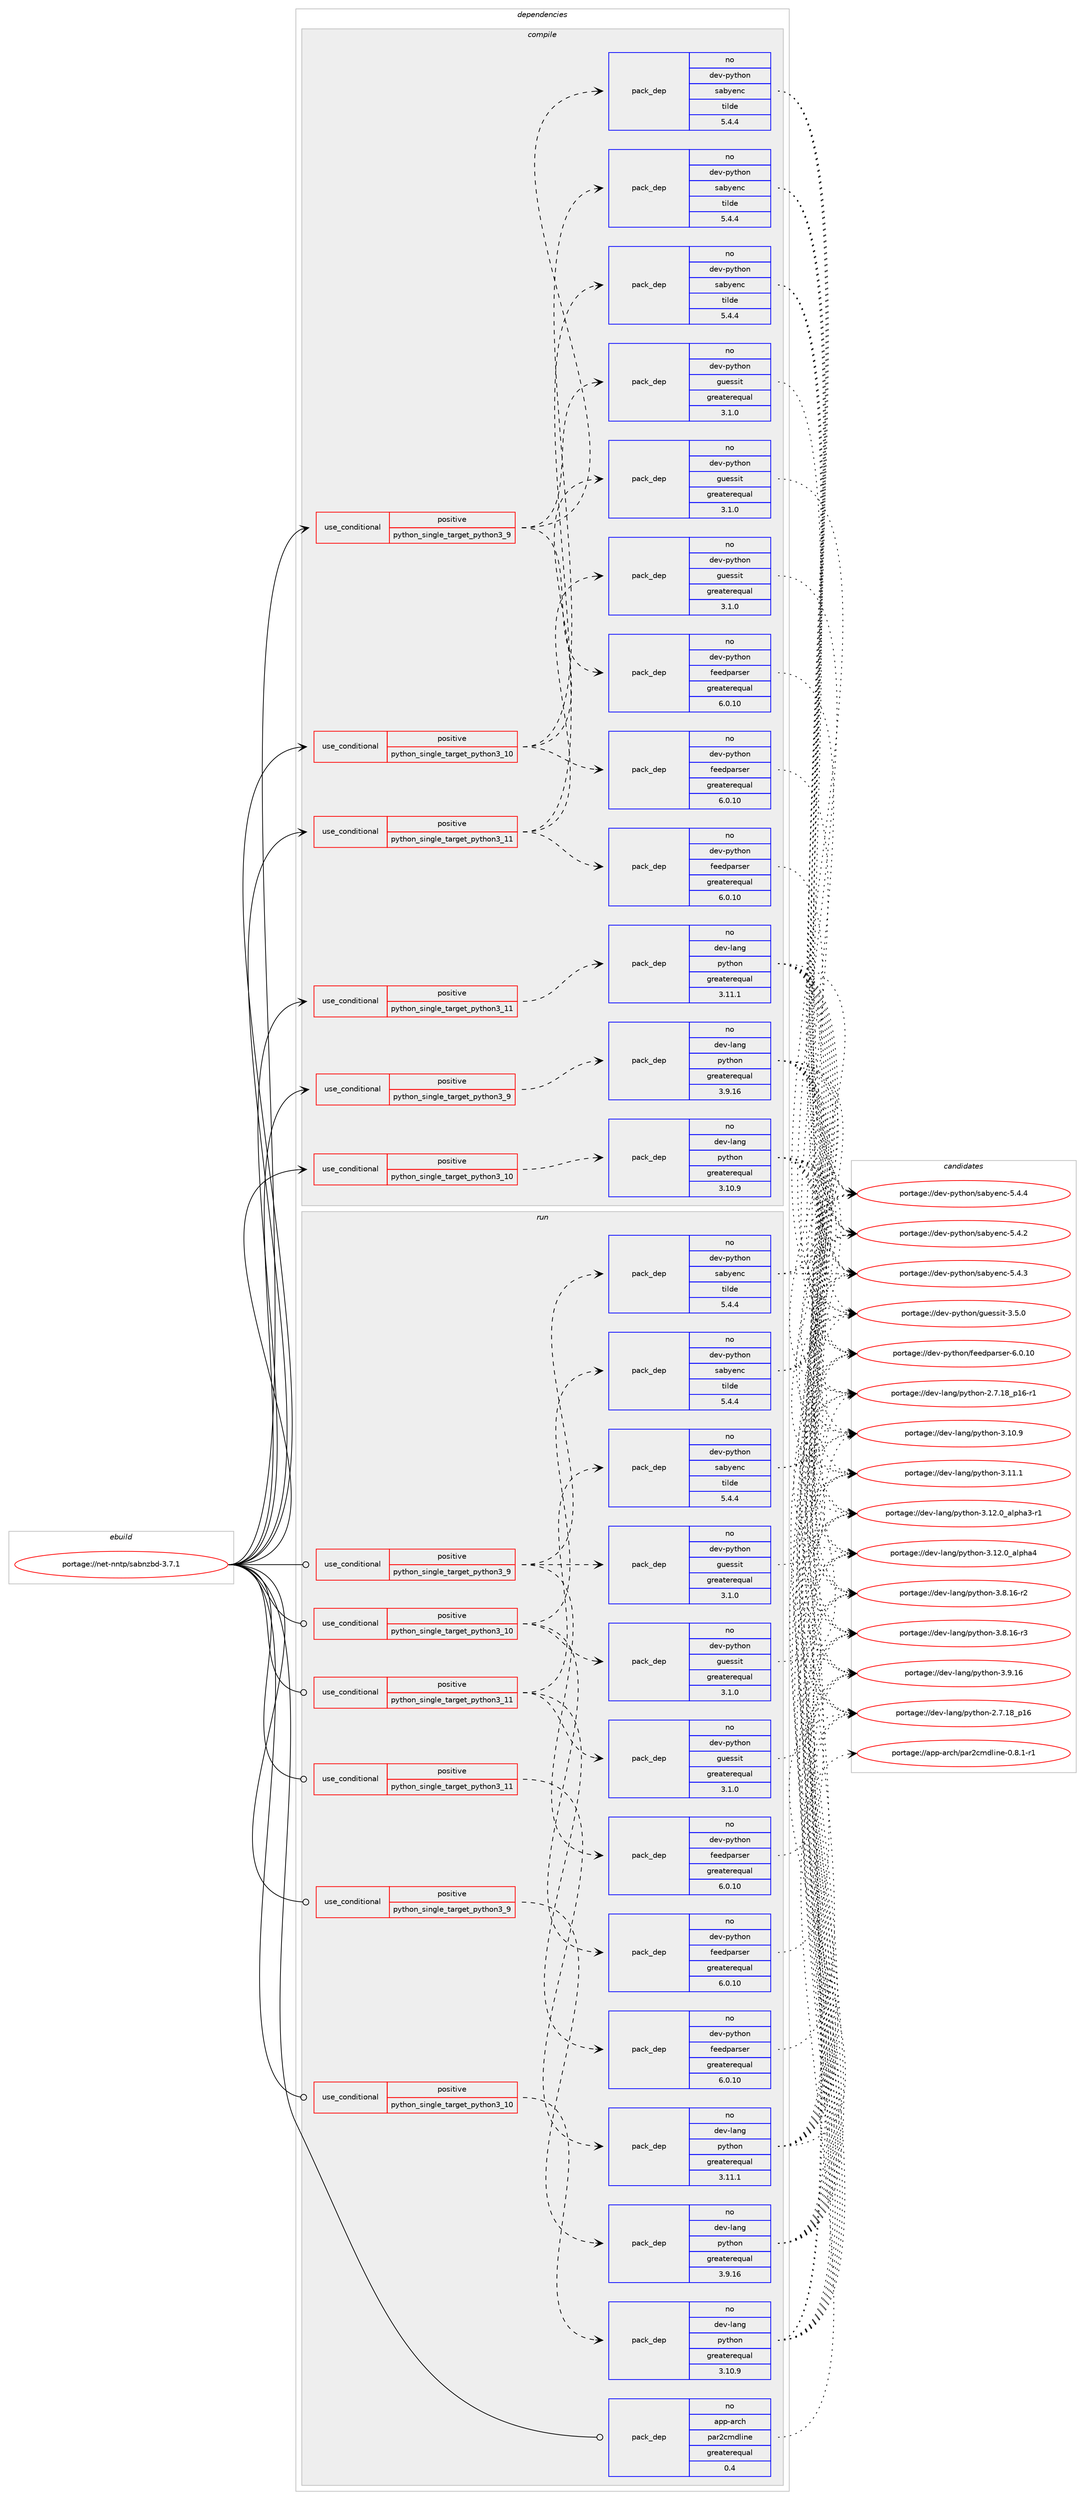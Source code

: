 digraph prolog {

# *************
# Graph options
# *************

newrank=true;
concentrate=true;
compound=true;
graph [rankdir=LR,fontname=Helvetica,fontsize=10,ranksep=1.5];#, ranksep=2.5, nodesep=0.2];
edge  [arrowhead=vee];
node  [fontname=Helvetica,fontsize=10];

# **********
# The ebuild
# **********

subgraph cluster_leftcol {
color=gray;
label=<<i>ebuild</i>>;
id [label="portage://net-nntp/sabnzbd-3.7.1", color=red, width=4, href="../net-nntp/sabnzbd-3.7.1.svg"];
}

# ****************
# The dependencies
# ****************

subgraph cluster_midcol {
color=gray;
label=<<i>dependencies</i>>;
subgraph cluster_compile {
fillcolor="#eeeeee";
style=filled;
label=<<i>compile</i>>;
subgraph cond90 {
dependency217 [label=<<TABLE BORDER="0" CELLBORDER="1" CELLSPACING="0" CELLPADDING="4"><TR><TD ROWSPAN="3" CELLPADDING="10">use_conditional</TD></TR><TR><TD>positive</TD></TR><TR><TD>python_single_target_python3_10</TD></TR></TABLE>>, shape=none, color=red];
subgraph pack126 {
dependency218 [label=<<TABLE BORDER="0" CELLBORDER="1" CELLSPACING="0" CELLPADDING="4" WIDTH="220"><TR><TD ROWSPAN="6" CELLPADDING="30">pack_dep</TD></TR><TR><TD WIDTH="110">no</TD></TR><TR><TD>dev-lang</TD></TR><TR><TD>python</TD></TR><TR><TD>greaterequal</TD></TR><TR><TD>3.10.9</TD></TR></TABLE>>, shape=none, color=blue];
}
dependency217:e -> dependency218:w [weight=20,style="dashed",arrowhead="vee"];
}
id:e -> dependency217:w [weight=20,style="solid",arrowhead="vee"];
subgraph cond91 {
dependency219 [label=<<TABLE BORDER="0" CELLBORDER="1" CELLSPACING="0" CELLPADDING="4"><TR><TD ROWSPAN="3" CELLPADDING="10">use_conditional</TD></TR><TR><TD>positive</TD></TR><TR><TD>python_single_target_python3_10</TD></TR></TABLE>>, shape=none, color=red];
# *** BEGIN UNKNOWN DEPENDENCY TYPE (TODO) ***
# dependency219 -> package_dependency(portage://net-nntp/sabnzbd-3.7.1,install,no,dev-python,chardet,none,[,,],[],[use(enable(python_targets_python3_10),negative)])
# *** END UNKNOWN DEPENDENCY TYPE (TODO) ***

# *** BEGIN UNKNOWN DEPENDENCY TYPE (TODO) ***
# dependency219 -> package_dependency(portage://net-nntp/sabnzbd-3.7.1,install,no,dev-python,cheetah3,none,[,,],[],[use(enable(python_targets_python3_10),negative)])
# *** END UNKNOWN DEPENDENCY TYPE (TODO) ***

# *** BEGIN UNKNOWN DEPENDENCY TYPE (TODO) ***
# dependency219 -> package_dependency(portage://net-nntp/sabnzbd-3.7.1,install,no,dev-python,cherrypy,none,[,,],[],[use(enable(python_targets_python3_10),negative)])
# *** END UNKNOWN DEPENDENCY TYPE (TODO) ***

# *** BEGIN UNKNOWN DEPENDENCY TYPE (TODO) ***
# dependency219 -> package_dependency(portage://net-nntp/sabnzbd-3.7.1,install,no,dev-python,configobj,none,[,,],[],[use(enable(python_targets_python3_10),negative)])
# *** END UNKNOWN DEPENDENCY TYPE (TODO) ***

# *** BEGIN UNKNOWN DEPENDENCY TYPE (TODO) ***
# dependency219 -> package_dependency(portage://net-nntp/sabnzbd-3.7.1,install,no,dev-python,cryptography,none,[,,],[],[use(enable(python_targets_python3_10),negative)])
# *** END UNKNOWN DEPENDENCY TYPE (TODO) ***

subgraph pack127 {
dependency220 [label=<<TABLE BORDER="0" CELLBORDER="1" CELLSPACING="0" CELLPADDING="4" WIDTH="220"><TR><TD ROWSPAN="6" CELLPADDING="30">pack_dep</TD></TR><TR><TD WIDTH="110">no</TD></TR><TR><TD>dev-python</TD></TR><TR><TD>feedparser</TD></TR><TR><TD>greaterequal</TD></TR><TR><TD>6.0.10</TD></TR></TABLE>>, shape=none, color=blue];
}
dependency219:e -> dependency220:w [weight=20,style="dashed",arrowhead="vee"];
subgraph pack128 {
dependency221 [label=<<TABLE BORDER="0" CELLBORDER="1" CELLSPACING="0" CELLPADDING="4" WIDTH="220"><TR><TD ROWSPAN="6" CELLPADDING="30">pack_dep</TD></TR><TR><TD WIDTH="110">no</TD></TR><TR><TD>dev-python</TD></TR><TR><TD>guessit</TD></TR><TR><TD>greaterequal</TD></TR><TR><TD>3.1.0</TD></TR></TABLE>>, shape=none, color=blue];
}
dependency219:e -> dependency221:w [weight=20,style="dashed",arrowhead="vee"];
# *** BEGIN UNKNOWN DEPENDENCY TYPE (TODO) ***
# dependency219 -> package_dependency(portage://net-nntp/sabnzbd-3.7.1,install,no,dev-python,notify2,none,[,,],[],[use(enable(python_targets_python3_10),negative)])
# *** END UNKNOWN DEPENDENCY TYPE (TODO) ***

# *** BEGIN UNKNOWN DEPENDENCY TYPE (TODO) ***
# dependency219 -> package_dependency(portage://net-nntp/sabnzbd-3.7.1,install,no,dev-python,portend,none,[,,],[],[use(enable(python_targets_python3_10),negative)])
# *** END UNKNOWN DEPENDENCY TYPE (TODO) ***

# *** BEGIN UNKNOWN DEPENDENCY TYPE (TODO) ***
# dependency219 -> package_dependency(portage://net-nntp/sabnzbd-3.7.1,install,no,dev-python,puremagic,none,[,,],[],[use(enable(python_targets_python3_10),negative)])
# *** END UNKNOWN DEPENDENCY TYPE (TODO) ***

subgraph pack129 {
dependency222 [label=<<TABLE BORDER="0" CELLBORDER="1" CELLSPACING="0" CELLPADDING="4" WIDTH="220"><TR><TD ROWSPAN="6" CELLPADDING="30">pack_dep</TD></TR><TR><TD WIDTH="110">no</TD></TR><TR><TD>dev-python</TD></TR><TR><TD>sabyenc</TD></TR><TR><TD>tilde</TD></TR><TR><TD>5.4.4</TD></TR></TABLE>>, shape=none, color=blue];
}
dependency219:e -> dependency222:w [weight=20,style="dashed",arrowhead="vee"];
}
id:e -> dependency219:w [weight=20,style="solid",arrowhead="vee"];
subgraph cond92 {
dependency223 [label=<<TABLE BORDER="0" CELLBORDER="1" CELLSPACING="0" CELLPADDING="4"><TR><TD ROWSPAN="3" CELLPADDING="10">use_conditional</TD></TR><TR><TD>positive</TD></TR><TR><TD>python_single_target_python3_11</TD></TR></TABLE>>, shape=none, color=red];
subgraph pack130 {
dependency224 [label=<<TABLE BORDER="0" CELLBORDER="1" CELLSPACING="0" CELLPADDING="4" WIDTH="220"><TR><TD ROWSPAN="6" CELLPADDING="30">pack_dep</TD></TR><TR><TD WIDTH="110">no</TD></TR><TR><TD>dev-lang</TD></TR><TR><TD>python</TD></TR><TR><TD>greaterequal</TD></TR><TR><TD>3.11.1</TD></TR></TABLE>>, shape=none, color=blue];
}
dependency223:e -> dependency224:w [weight=20,style="dashed",arrowhead="vee"];
}
id:e -> dependency223:w [weight=20,style="solid",arrowhead="vee"];
subgraph cond93 {
dependency225 [label=<<TABLE BORDER="0" CELLBORDER="1" CELLSPACING="0" CELLPADDING="4"><TR><TD ROWSPAN="3" CELLPADDING="10">use_conditional</TD></TR><TR><TD>positive</TD></TR><TR><TD>python_single_target_python3_11</TD></TR></TABLE>>, shape=none, color=red];
# *** BEGIN UNKNOWN DEPENDENCY TYPE (TODO) ***
# dependency225 -> package_dependency(portage://net-nntp/sabnzbd-3.7.1,install,no,dev-python,chardet,none,[,,],[],[use(enable(python_targets_python3_11),negative)])
# *** END UNKNOWN DEPENDENCY TYPE (TODO) ***

# *** BEGIN UNKNOWN DEPENDENCY TYPE (TODO) ***
# dependency225 -> package_dependency(portage://net-nntp/sabnzbd-3.7.1,install,no,dev-python,cheetah3,none,[,,],[],[use(enable(python_targets_python3_11),negative)])
# *** END UNKNOWN DEPENDENCY TYPE (TODO) ***

# *** BEGIN UNKNOWN DEPENDENCY TYPE (TODO) ***
# dependency225 -> package_dependency(portage://net-nntp/sabnzbd-3.7.1,install,no,dev-python,cherrypy,none,[,,],[],[use(enable(python_targets_python3_11),negative)])
# *** END UNKNOWN DEPENDENCY TYPE (TODO) ***

# *** BEGIN UNKNOWN DEPENDENCY TYPE (TODO) ***
# dependency225 -> package_dependency(portage://net-nntp/sabnzbd-3.7.1,install,no,dev-python,configobj,none,[,,],[],[use(enable(python_targets_python3_11),negative)])
# *** END UNKNOWN DEPENDENCY TYPE (TODO) ***

# *** BEGIN UNKNOWN DEPENDENCY TYPE (TODO) ***
# dependency225 -> package_dependency(portage://net-nntp/sabnzbd-3.7.1,install,no,dev-python,cryptography,none,[,,],[],[use(enable(python_targets_python3_11),negative)])
# *** END UNKNOWN DEPENDENCY TYPE (TODO) ***

subgraph pack131 {
dependency226 [label=<<TABLE BORDER="0" CELLBORDER="1" CELLSPACING="0" CELLPADDING="4" WIDTH="220"><TR><TD ROWSPAN="6" CELLPADDING="30">pack_dep</TD></TR><TR><TD WIDTH="110">no</TD></TR><TR><TD>dev-python</TD></TR><TR><TD>feedparser</TD></TR><TR><TD>greaterequal</TD></TR><TR><TD>6.0.10</TD></TR></TABLE>>, shape=none, color=blue];
}
dependency225:e -> dependency226:w [weight=20,style="dashed",arrowhead="vee"];
subgraph pack132 {
dependency227 [label=<<TABLE BORDER="0" CELLBORDER="1" CELLSPACING="0" CELLPADDING="4" WIDTH="220"><TR><TD ROWSPAN="6" CELLPADDING="30">pack_dep</TD></TR><TR><TD WIDTH="110">no</TD></TR><TR><TD>dev-python</TD></TR><TR><TD>guessit</TD></TR><TR><TD>greaterequal</TD></TR><TR><TD>3.1.0</TD></TR></TABLE>>, shape=none, color=blue];
}
dependency225:e -> dependency227:w [weight=20,style="dashed",arrowhead="vee"];
# *** BEGIN UNKNOWN DEPENDENCY TYPE (TODO) ***
# dependency225 -> package_dependency(portage://net-nntp/sabnzbd-3.7.1,install,no,dev-python,notify2,none,[,,],[],[use(enable(python_targets_python3_11),negative)])
# *** END UNKNOWN DEPENDENCY TYPE (TODO) ***

# *** BEGIN UNKNOWN DEPENDENCY TYPE (TODO) ***
# dependency225 -> package_dependency(portage://net-nntp/sabnzbd-3.7.1,install,no,dev-python,portend,none,[,,],[],[use(enable(python_targets_python3_11),negative)])
# *** END UNKNOWN DEPENDENCY TYPE (TODO) ***

# *** BEGIN UNKNOWN DEPENDENCY TYPE (TODO) ***
# dependency225 -> package_dependency(portage://net-nntp/sabnzbd-3.7.1,install,no,dev-python,puremagic,none,[,,],[],[use(enable(python_targets_python3_11),negative)])
# *** END UNKNOWN DEPENDENCY TYPE (TODO) ***

subgraph pack133 {
dependency228 [label=<<TABLE BORDER="0" CELLBORDER="1" CELLSPACING="0" CELLPADDING="4" WIDTH="220"><TR><TD ROWSPAN="6" CELLPADDING="30">pack_dep</TD></TR><TR><TD WIDTH="110">no</TD></TR><TR><TD>dev-python</TD></TR><TR><TD>sabyenc</TD></TR><TR><TD>tilde</TD></TR><TR><TD>5.4.4</TD></TR></TABLE>>, shape=none, color=blue];
}
dependency225:e -> dependency228:w [weight=20,style="dashed",arrowhead="vee"];
}
id:e -> dependency225:w [weight=20,style="solid",arrowhead="vee"];
subgraph cond94 {
dependency229 [label=<<TABLE BORDER="0" CELLBORDER="1" CELLSPACING="0" CELLPADDING="4"><TR><TD ROWSPAN="3" CELLPADDING="10">use_conditional</TD></TR><TR><TD>positive</TD></TR><TR><TD>python_single_target_python3_9</TD></TR></TABLE>>, shape=none, color=red];
subgraph pack134 {
dependency230 [label=<<TABLE BORDER="0" CELLBORDER="1" CELLSPACING="0" CELLPADDING="4" WIDTH="220"><TR><TD ROWSPAN="6" CELLPADDING="30">pack_dep</TD></TR><TR><TD WIDTH="110">no</TD></TR><TR><TD>dev-lang</TD></TR><TR><TD>python</TD></TR><TR><TD>greaterequal</TD></TR><TR><TD>3.9.16</TD></TR></TABLE>>, shape=none, color=blue];
}
dependency229:e -> dependency230:w [weight=20,style="dashed",arrowhead="vee"];
}
id:e -> dependency229:w [weight=20,style="solid",arrowhead="vee"];
subgraph cond95 {
dependency231 [label=<<TABLE BORDER="0" CELLBORDER="1" CELLSPACING="0" CELLPADDING="4"><TR><TD ROWSPAN="3" CELLPADDING="10">use_conditional</TD></TR><TR><TD>positive</TD></TR><TR><TD>python_single_target_python3_9</TD></TR></TABLE>>, shape=none, color=red];
# *** BEGIN UNKNOWN DEPENDENCY TYPE (TODO) ***
# dependency231 -> package_dependency(portage://net-nntp/sabnzbd-3.7.1,install,no,dev-python,chardet,none,[,,],[],[use(enable(python_targets_python3_9),negative)])
# *** END UNKNOWN DEPENDENCY TYPE (TODO) ***

# *** BEGIN UNKNOWN DEPENDENCY TYPE (TODO) ***
# dependency231 -> package_dependency(portage://net-nntp/sabnzbd-3.7.1,install,no,dev-python,cheetah3,none,[,,],[],[use(enable(python_targets_python3_9),negative)])
# *** END UNKNOWN DEPENDENCY TYPE (TODO) ***

# *** BEGIN UNKNOWN DEPENDENCY TYPE (TODO) ***
# dependency231 -> package_dependency(portage://net-nntp/sabnzbd-3.7.1,install,no,dev-python,cherrypy,none,[,,],[],[use(enable(python_targets_python3_9),negative)])
# *** END UNKNOWN DEPENDENCY TYPE (TODO) ***

# *** BEGIN UNKNOWN DEPENDENCY TYPE (TODO) ***
# dependency231 -> package_dependency(portage://net-nntp/sabnzbd-3.7.1,install,no,dev-python,configobj,none,[,,],[],[use(enable(python_targets_python3_9),negative)])
# *** END UNKNOWN DEPENDENCY TYPE (TODO) ***

# *** BEGIN UNKNOWN DEPENDENCY TYPE (TODO) ***
# dependency231 -> package_dependency(portage://net-nntp/sabnzbd-3.7.1,install,no,dev-python,cryptography,none,[,,],[],[use(enable(python_targets_python3_9),negative)])
# *** END UNKNOWN DEPENDENCY TYPE (TODO) ***

subgraph pack135 {
dependency232 [label=<<TABLE BORDER="0" CELLBORDER="1" CELLSPACING="0" CELLPADDING="4" WIDTH="220"><TR><TD ROWSPAN="6" CELLPADDING="30">pack_dep</TD></TR><TR><TD WIDTH="110">no</TD></TR><TR><TD>dev-python</TD></TR><TR><TD>feedparser</TD></TR><TR><TD>greaterequal</TD></TR><TR><TD>6.0.10</TD></TR></TABLE>>, shape=none, color=blue];
}
dependency231:e -> dependency232:w [weight=20,style="dashed",arrowhead="vee"];
subgraph pack136 {
dependency233 [label=<<TABLE BORDER="0" CELLBORDER="1" CELLSPACING="0" CELLPADDING="4" WIDTH="220"><TR><TD ROWSPAN="6" CELLPADDING="30">pack_dep</TD></TR><TR><TD WIDTH="110">no</TD></TR><TR><TD>dev-python</TD></TR><TR><TD>guessit</TD></TR><TR><TD>greaterequal</TD></TR><TR><TD>3.1.0</TD></TR></TABLE>>, shape=none, color=blue];
}
dependency231:e -> dependency233:w [weight=20,style="dashed",arrowhead="vee"];
# *** BEGIN UNKNOWN DEPENDENCY TYPE (TODO) ***
# dependency231 -> package_dependency(portage://net-nntp/sabnzbd-3.7.1,install,no,dev-python,notify2,none,[,,],[],[use(enable(python_targets_python3_9),negative)])
# *** END UNKNOWN DEPENDENCY TYPE (TODO) ***

# *** BEGIN UNKNOWN DEPENDENCY TYPE (TODO) ***
# dependency231 -> package_dependency(portage://net-nntp/sabnzbd-3.7.1,install,no,dev-python,portend,none,[,,],[],[use(enable(python_targets_python3_9),negative)])
# *** END UNKNOWN DEPENDENCY TYPE (TODO) ***

# *** BEGIN UNKNOWN DEPENDENCY TYPE (TODO) ***
# dependency231 -> package_dependency(portage://net-nntp/sabnzbd-3.7.1,install,no,dev-python,puremagic,none,[,,],[],[use(enable(python_targets_python3_9),negative)])
# *** END UNKNOWN DEPENDENCY TYPE (TODO) ***

subgraph pack137 {
dependency234 [label=<<TABLE BORDER="0" CELLBORDER="1" CELLSPACING="0" CELLPADDING="4" WIDTH="220"><TR><TD ROWSPAN="6" CELLPADDING="30">pack_dep</TD></TR><TR><TD WIDTH="110">no</TD></TR><TR><TD>dev-python</TD></TR><TR><TD>sabyenc</TD></TR><TR><TD>tilde</TD></TR><TR><TD>5.4.4</TD></TR></TABLE>>, shape=none, color=blue];
}
dependency231:e -> dependency234:w [weight=20,style="dashed",arrowhead="vee"];
}
id:e -> dependency231:w [weight=20,style="solid",arrowhead="vee"];
# *** BEGIN UNKNOWN DEPENDENCY TYPE (TODO) ***
# id -> package_dependency(portage://net-nntp/sabnzbd-3.7.1,install,no,acct-group,sabnzbd,none,[,,],[],[])
# *** END UNKNOWN DEPENDENCY TYPE (TODO) ***

# *** BEGIN UNKNOWN DEPENDENCY TYPE (TODO) ***
# id -> package_dependency(portage://net-nntp/sabnzbd-3.7.1,install,no,acct-user,sabnzbd,none,[,,],[],[])
# *** END UNKNOWN DEPENDENCY TYPE (TODO) ***

}
subgraph cluster_compileandrun {
fillcolor="#eeeeee";
style=filled;
label=<<i>compile and run</i>>;
}
subgraph cluster_run {
fillcolor="#eeeeee";
style=filled;
label=<<i>run</i>>;
subgraph cond96 {
dependency235 [label=<<TABLE BORDER="0" CELLBORDER="1" CELLSPACING="0" CELLPADDING="4"><TR><TD ROWSPAN="3" CELLPADDING="10">use_conditional</TD></TR><TR><TD>positive</TD></TR><TR><TD>python_single_target_python3_10</TD></TR></TABLE>>, shape=none, color=red];
subgraph pack138 {
dependency236 [label=<<TABLE BORDER="0" CELLBORDER="1" CELLSPACING="0" CELLPADDING="4" WIDTH="220"><TR><TD ROWSPAN="6" CELLPADDING="30">pack_dep</TD></TR><TR><TD WIDTH="110">no</TD></TR><TR><TD>dev-lang</TD></TR><TR><TD>python</TD></TR><TR><TD>greaterequal</TD></TR><TR><TD>3.10.9</TD></TR></TABLE>>, shape=none, color=blue];
}
dependency235:e -> dependency236:w [weight=20,style="dashed",arrowhead="vee"];
}
id:e -> dependency235:w [weight=20,style="solid",arrowhead="odot"];
subgraph cond97 {
dependency237 [label=<<TABLE BORDER="0" CELLBORDER="1" CELLSPACING="0" CELLPADDING="4"><TR><TD ROWSPAN="3" CELLPADDING="10">use_conditional</TD></TR><TR><TD>positive</TD></TR><TR><TD>python_single_target_python3_10</TD></TR></TABLE>>, shape=none, color=red];
# *** BEGIN UNKNOWN DEPENDENCY TYPE (TODO) ***
# dependency237 -> package_dependency(portage://net-nntp/sabnzbd-3.7.1,run,no,dev-python,chardet,none,[,,],[],[use(enable(python_targets_python3_10),negative)])
# *** END UNKNOWN DEPENDENCY TYPE (TODO) ***

# *** BEGIN UNKNOWN DEPENDENCY TYPE (TODO) ***
# dependency237 -> package_dependency(portage://net-nntp/sabnzbd-3.7.1,run,no,dev-python,cheetah3,none,[,,],[],[use(enable(python_targets_python3_10),negative)])
# *** END UNKNOWN DEPENDENCY TYPE (TODO) ***

# *** BEGIN UNKNOWN DEPENDENCY TYPE (TODO) ***
# dependency237 -> package_dependency(portage://net-nntp/sabnzbd-3.7.1,run,no,dev-python,cherrypy,none,[,,],[],[use(enable(python_targets_python3_10),negative)])
# *** END UNKNOWN DEPENDENCY TYPE (TODO) ***

# *** BEGIN UNKNOWN DEPENDENCY TYPE (TODO) ***
# dependency237 -> package_dependency(portage://net-nntp/sabnzbd-3.7.1,run,no,dev-python,configobj,none,[,,],[],[use(enable(python_targets_python3_10),negative)])
# *** END UNKNOWN DEPENDENCY TYPE (TODO) ***

# *** BEGIN UNKNOWN DEPENDENCY TYPE (TODO) ***
# dependency237 -> package_dependency(portage://net-nntp/sabnzbd-3.7.1,run,no,dev-python,cryptography,none,[,,],[],[use(enable(python_targets_python3_10),negative)])
# *** END UNKNOWN DEPENDENCY TYPE (TODO) ***

subgraph pack139 {
dependency238 [label=<<TABLE BORDER="0" CELLBORDER="1" CELLSPACING="0" CELLPADDING="4" WIDTH="220"><TR><TD ROWSPAN="6" CELLPADDING="30">pack_dep</TD></TR><TR><TD WIDTH="110">no</TD></TR><TR><TD>dev-python</TD></TR><TR><TD>feedparser</TD></TR><TR><TD>greaterequal</TD></TR><TR><TD>6.0.10</TD></TR></TABLE>>, shape=none, color=blue];
}
dependency237:e -> dependency238:w [weight=20,style="dashed",arrowhead="vee"];
subgraph pack140 {
dependency239 [label=<<TABLE BORDER="0" CELLBORDER="1" CELLSPACING="0" CELLPADDING="4" WIDTH="220"><TR><TD ROWSPAN="6" CELLPADDING="30">pack_dep</TD></TR><TR><TD WIDTH="110">no</TD></TR><TR><TD>dev-python</TD></TR><TR><TD>guessit</TD></TR><TR><TD>greaterequal</TD></TR><TR><TD>3.1.0</TD></TR></TABLE>>, shape=none, color=blue];
}
dependency237:e -> dependency239:w [weight=20,style="dashed",arrowhead="vee"];
# *** BEGIN UNKNOWN DEPENDENCY TYPE (TODO) ***
# dependency237 -> package_dependency(portage://net-nntp/sabnzbd-3.7.1,run,no,dev-python,notify2,none,[,,],[],[use(enable(python_targets_python3_10),negative)])
# *** END UNKNOWN DEPENDENCY TYPE (TODO) ***

# *** BEGIN UNKNOWN DEPENDENCY TYPE (TODO) ***
# dependency237 -> package_dependency(portage://net-nntp/sabnzbd-3.7.1,run,no,dev-python,portend,none,[,,],[],[use(enable(python_targets_python3_10),negative)])
# *** END UNKNOWN DEPENDENCY TYPE (TODO) ***

# *** BEGIN UNKNOWN DEPENDENCY TYPE (TODO) ***
# dependency237 -> package_dependency(portage://net-nntp/sabnzbd-3.7.1,run,no,dev-python,puremagic,none,[,,],[],[use(enable(python_targets_python3_10),negative)])
# *** END UNKNOWN DEPENDENCY TYPE (TODO) ***

subgraph pack141 {
dependency240 [label=<<TABLE BORDER="0" CELLBORDER="1" CELLSPACING="0" CELLPADDING="4" WIDTH="220"><TR><TD ROWSPAN="6" CELLPADDING="30">pack_dep</TD></TR><TR><TD WIDTH="110">no</TD></TR><TR><TD>dev-python</TD></TR><TR><TD>sabyenc</TD></TR><TR><TD>tilde</TD></TR><TR><TD>5.4.4</TD></TR></TABLE>>, shape=none, color=blue];
}
dependency237:e -> dependency240:w [weight=20,style="dashed",arrowhead="vee"];
}
id:e -> dependency237:w [weight=20,style="solid",arrowhead="odot"];
subgraph cond98 {
dependency241 [label=<<TABLE BORDER="0" CELLBORDER="1" CELLSPACING="0" CELLPADDING="4"><TR><TD ROWSPAN="3" CELLPADDING="10">use_conditional</TD></TR><TR><TD>positive</TD></TR><TR><TD>python_single_target_python3_11</TD></TR></TABLE>>, shape=none, color=red];
subgraph pack142 {
dependency242 [label=<<TABLE BORDER="0" CELLBORDER="1" CELLSPACING="0" CELLPADDING="4" WIDTH="220"><TR><TD ROWSPAN="6" CELLPADDING="30">pack_dep</TD></TR><TR><TD WIDTH="110">no</TD></TR><TR><TD>dev-lang</TD></TR><TR><TD>python</TD></TR><TR><TD>greaterequal</TD></TR><TR><TD>3.11.1</TD></TR></TABLE>>, shape=none, color=blue];
}
dependency241:e -> dependency242:w [weight=20,style="dashed",arrowhead="vee"];
}
id:e -> dependency241:w [weight=20,style="solid",arrowhead="odot"];
subgraph cond99 {
dependency243 [label=<<TABLE BORDER="0" CELLBORDER="1" CELLSPACING="0" CELLPADDING="4"><TR><TD ROWSPAN="3" CELLPADDING="10">use_conditional</TD></TR><TR><TD>positive</TD></TR><TR><TD>python_single_target_python3_11</TD></TR></TABLE>>, shape=none, color=red];
# *** BEGIN UNKNOWN DEPENDENCY TYPE (TODO) ***
# dependency243 -> package_dependency(portage://net-nntp/sabnzbd-3.7.1,run,no,dev-python,chardet,none,[,,],[],[use(enable(python_targets_python3_11),negative)])
# *** END UNKNOWN DEPENDENCY TYPE (TODO) ***

# *** BEGIN UNKNOWN DEPENDENCY TYPE (TODO) ***
# dependency243 -> package_dependency(portage://net-nntp/sabnzbd-3.7.1,run,no,dev-python,cheetah3,none,[,,],[],[use(enable(python_targets_python3_11),negative)])
# *** END UNKNOWN DEPENDENCY TYPE (TODO) ***

# *** BEGIN UNKNOWN DEPENDENCY TYPE (TODO) ***
# dependency243 -> package_dependency(portage://net-nntp/sabnzbd-3.7.1,run,no,dev-python,cherrypy,none,[,,],[],[use(enable(python_targets_python3_11),negative)])
# *** END UNKNOWN DEPENDENCY TYPE (TODO) ***

# *** BEGIN UNKNOWN DEPENDENCY TYPE (TODO) ***
# dependency243 -> package_dependency(portage://net-nntp/sabnzbd-3.7.1,run,no,dev-python,configobj,none,[,,],[],[use(enable(python_targets_python3_11),negative)])
# *** END UNKNOWN DEPENDENCY TYPE (TODO) ***

# *** BEGIN UNKNOWN DEPENDENCY TYPE (TODO) ***
# dependency243 -> package_dependency(portage://net-nntp/sabnzbd-3.7.1,run,no,dev-python,cryptography,none,[,,],[],[use(enable(python_targets_python3_11),negative)])
# *** END UNKNOWN DEPENDENCY TYPE (TODO) ***

subgraph pack143 {
dependency244 [label=<<TABLE BORDER="0" CELLBORDER="1" CELLSPACING="0" CELLPADDING="4" WIDTH="220"><TR><TD ROWSPAN="6" CELLPADDING="30">pack_dep</TD></TR><TR><TD WIDTH="110">no</TD></TR><TR><TD>dev-python</TD></TR><TR><TD>feedparser</TD></TR><TR><TD>greaterequal</TD></TR><TR><TD>6.0.10</TD></TR></TABLE>>, shape=none, color=blue];
}
dependency243:e -> dependency244:w [weight=20,style="dashed",arrowhead="vee"];
subgraph pack144 {
dependency245 [label=<<TABLE BORDER="0" CELLBORDER="1" CELLSPACING="0" CELLPADDING="4" WIDTH="220"><TR><TD ROWSPAN="6" CELLPADDING="30">pack_dep</TD></TR><TR><TD WIDTH="110">no</TD></TR><TR><TD>dev-python</TD></TR><TR><TD>guessit</TD></TR><TR><TD>greaterequal</TD></TR><TR><TD>3.1.0</TD></TR></TABLE>>, shape=none, color=blue];
}
dependency243:e -> dependency245:w [weight=20,style="dashed",arrowhead="vee"];
# *** BEGIN UNKNOWN DEPENDENCY TYPE (TODO) ***
# dependency243 -> package_dependency(portage://net-nntp/sabnzbd-3.7.1,run,no,dev-python,notify2,none,[,,],[],[use(enable(python_targets_python3_11),negative)])
# *** END UNKNOWN DEPENDENCY TYPE (TODO) ***

# *** BEGIN UNKNOWN DEPENDENCY TYPE (TODO) ***
# dependency243 -> package_dependency(portage://net-nntp/sabnzbd-3.7.1,run,no,dev-python,portend,none,[,,],[],[use(enable(python_targets_python3_11),negative)])
# *** END UNKNOWN DEPENDENCY TYPE (TODO) ***

# *** BEGIN UNKNOWN DEPENDENCY TYPE (TODO) ***
# dependency243 -> package_dependency(portage://net-nntp/sabnzbd-3.7.1,run,no,dev-python,puremagic,none,[,,],[],[use(enable(python_targets_python3_11),negative)])
# *** END UNKNOWN DEPENDENCY TYPE (TODO) ***

subgraph pack145 {
dependency246 [label=<<TABLE BORDER="0" CELLBORDER="1" CELLSPACING="0" CELLPADDING="4" WIDTH="220"><TR><TD ROWSPAN="6" CELLPADDING="30">pack_dep</TD></TR><TR><TD WIDTH="110">no</TD></TR><TR><TD>dev-python</TD></TR><TR><TD>sabyenc</TD></TR><TR><TD>tilde</TD></TR><TR><TD>5.4.4</TD></TR></TABLE>>, shape=none, color=blue];
}
dependency243:e -> dependency246:w [weight=20,style="dashed",arrowhead="vee"];
}
id:e -> dependency243:w [weight=20,style="solid",arrowhead="odot"];
subgraph cond100 {
dependency247 [label=<<TABLE BORDER="0" CELLBORDER="1" CELLSPACING="0" CELLPADDING="4"><TR><TD ROWSPAN="3" CELLPADDING="10">use_conditional</TD></TR><TR><TD>positive</TD></TR><TR><TD>python_single_target_python3_9</TD></TR></TABLE>>, shape=none, color=red];
subgraph pack146 {
dependency248 [label=<<TABLE BORDER="0" CELLBORDER="1" CELLSPACING="0" CELLPADDING="4" WIDTH="220"><TR><TD ROWSPAN="6" CELLPADDING="30">pack_dep</TD></TR><TR><TD WIDTH="110">no</TD></TR><TR><TD>dev-lang</TD></TR><TR><TD>python</TD></TR><TR><TD>greaterequal</TD></TR><TR><TD>3.9.16</TD></TR></TABLE>>, shape=none, color=blue];
}
dependency247:e -> dependency248:w [weight=20,style="dashed",arrowhead="vee"];
}
id:e -> dependency247:w [weight=20,style="solid",arrowhead="odot"];
subgraph cond101 {
dependency249 [label=<<TABLE BORDER="0" CELLBORDER="1" CELLSPACING="0" CELLPADDING="4"><TR><TD ROWSPAN="3" CELLPADDING="10">use_conditional</TD></TR><TR><TD>positive</TD></TR><TR><TD>python_single_target_python3_9</TD></TR></TABLE>>, shape=none, color=red];
# *** BEGIN UNKNOWN DEPENDENCY TYPE (TODO) ***
# dependency249 -> package_dependency(portage://net-nntp/sabnzbd-3.7.1,run,no,dev-python,chardet,none,[,,],[],[use(enable(python_targets_python3_9),negative)])
# *** END UNKNOWN DEPENDENCY TYPE (TODO) ***

# *** BEGIN UNKNOWN DEPENDENCY TYPE (TODO) ***
# dependency249 -> package_dependency(portage://net-nntp/sabnzbd-3.7.1,run,no,dev-python,cheetah3,none,[,,],[],[use(enable(python_targets_python3_9),negative)])
# *** END UNKNOWN DEPENDENCY TYPE (TODO) ***

# *** BEGIN UNKNOWN DEPENDENCY TYPE (TODO) ***
# dependency249 -> package_dependency(portage://net-nntp/sabnzbd-3.7.1,run,no,dev-python,cherrypy,none,[,,],[],[use(enable(python_targets_python3_9),negative)])
# *** END UNKNOWN DEPENDENCY TYPE (TODO) ***

# *** BEGIN UNKNOWN DEPENDENCY TYPE (TODO) ***
# dependency249 -> package_dependency(portage://net-nntp/sabnzbd-3.7.1,run,no,dev-python,configobj,none,[,,],[],[use(enable(python_targets_python3_9),negative)])
# *** END UNKNOWN DEPENDENCY TYPE (TODO) ***

# *** BEGIN UNKNOWN DEPENDENCY TYPE (TODO) ***
# dependency249 -> package_dependency(portage://net-nntp/sabnzbd-3.7.1,run,no,dev-python,cryptography,none,[,,],[],[use(enable(python_targets_python3_9),negative)])
# *** END UNKNOWN DEPENDENCY TYPE (TODO) ***

subgraph pack147 {
dependency250 [label=<<TABLE BORDER="0" CELLBORDER="1" CELLSPACING="0" CELLPADDING="4" WIDTH="220"><TR><TD ROWSPAN="6" CELLPADDING="30">pack_dep</TD></TR><TR><TD WIDTH="110">no</TD></TR><TR><TD>dev-python</TD></TR><TR><TD>feedparser</TD></TR><TR><TD>greaterequal</TD></TR><TR><TD>6.0.10</TD></TR></TABLE>>, shape=none, color=blue];
}
dependency249:e -> dependency250:w [weight=20,style="dashed",arrowhead="vee"];
subgraph pack148 {
dependency251 [label=<<TABLE BORDER="0" CELLBORDER="1" CELLSPACING="0" CELLPADDING="4" WIDTH="220"><TR><TD ROWSPAN="6" CELLPADDING="30">pack_dep</TD></TR><TR><TD WIDTH="110">no</TD></TR><TR><TD>dev-python</TD></TR><TR><TD>guessit</TD></TR><TR><TD>greaterequal</TD></TR><TR><TD>3.1.0</TD></TR></TABLE>>, shape=none, color=blue];
}
dependency249:e -> dependency251:w [weight=20,style="dashed",arrowhead="vee"];
# *** BEGIN UNKNOWN DEPENDENCY TYPE (TODO) ***
# dependency249 -> package_dependency(portage://net-nntp/sabnzbd-3.7.1,run,no,dev-python,notify2,none,[,,],[],[use(enable(python_targets_python3_9),negative)])
# *** END UNKNOWN DEPENDENCY TYPE (TODO) ***

# *** BEGIN UNKNOWN DEPENDENCY TYPE (TODO) ***
# dependency249 -> package_dependency(portage://net-nntp/sabnzbd-3.7.1,run,no,dev-python,portend,none,[,,],[],[use(enable(python_targets_python3_9),negative)])
# *** END UNKNOWN DEPENDENCY TYPE (TODO) ***

# *** BEGIN UNKNOWN DEPENDENCY TYPE (TODO) ***
# dependency249 -> package_dependency(portage://net-nntp/sabnzbd-3.7.1,run,no,dev-python,puremagic,none,[,,],[],[use(enable(python_targets_python3_9),negative)])
# *** END UNKNOWN DEPENDENCY TYPE (TODO) ***

subgraph pack149 {
dependency252 [label=<<TABLE BORDER="0" CELLBORDER="1" CELLSPACING="0" CELLPADDING="4" WIDTH="220"><TR><TD ROWSPAN="6" CELLPADDING="30">pack_dep</TD></TR><TR><TD WIDTH="110">no</TD></TR><TR><TD>dev-python</TD></TR><TR><TD>sabyenc</TD></TR><TR><TD>tilde</TD></TR><TR><TD>5.4.4</TD></TR></TABLE>>, shape=none, color=blue];
}
dependency249:e -> dependency252:w [weight=20,style="dashed",arrowhead="vee"];
}
id:e -> dependency249:w [weight=20,style="solid",arrowhead="odot"];
# *** BEGIN UNKNOWN DEPENDENCY TYPE (TODO) ***
# id -> package_dependency(portage://net-nntp/sabnzbd-3.7.1,run,no,acct-group,sabnzbd,none,[,,],[],[])
# *** END UNKNOWN DEPENDENCY TYPE (TODO) ***

# *** BEGIN UNKNOWN DEPENDENCY TYPE (TODO) ***
# id -> package_dependency(portage://net-nntp/sabnzbd-3.7.1,run,no,acct-user,sabnzbd,none,[,,],[],[])
# *** END UNKNOWN DEPENDENCY TYPE (TODO) ***

subgraph pack150 {
dependency253 [label=<<TABLE BORDER="0" CELLBORDER="1" CELLSPACING="0" CELLPADDING="4" WIDTH="220"><TR><TD ROWSPAN="6" CELLPADDING="30">pack_dep</TD></TR><TR><TD WIDTH="110">no</TD></TR><TR><TD>app-arch</TD></TR><TR><TD>par2cmdline</TD></TR><TR><TD>greaterequal</TD></TR><TR><TD>0.4</TD></TR></TABLE>>, shape=none, color=blue];
}
id:e -> dependency253:w [weight=20,style="solid",arrowhead="odot"];
# *** BEGIN UNKNOWN DEPENDENCY TYPE (TODO) ***
# id -> package_dependency(portage://net-nntp/sabnzbd-3.7.1,run,no,net-misc,wget,none,[,,],[],[])
# *** END UNKNOWN DEPENDENCY TYPE (TODO) ***

}
}

# **************
# The candidates
# **************

subgraph cluster_choices {
rank=same;
color=gray;
label=<<i>candidates</i>>;

subgraph choice126 {
color=black;
nodesep=1;
choice10010111845108971101034711212111610411111045504655464956951124954 [label="portage://dev-lang/python-2.7.18_p16", color=red, width=4,href="../dev-lang/python-2.7.18_p16.svg"];
choice100101118451089711010347112121116104111110455046554649569511249544511449 [label="portage://dev-lang/python-2.7.18_p16-r1", color=red, width=4,href="../dev-lang/python-2.7.18_p16-r1.svg"];
choice10010111845108971101034711212111610411111045514649484657 [label="portage://dev-lang/python-3.10.9", color=red, width=4,href="../dev-lang/python-3.10.9.svg"];
choice10010111845108971101034711212111610411111045514649494649 [label="portage://dev-lang/python-3.11.1", color=red, width=4,href="../dev-lang/python-3.11.1.svg"];
choice10010111845108971101034711212111610411111045514649504648959710811210497514511449 [label="portage://dev-lang/python-3.12.0_alpha3-r1", color=red, width=4,href="../dev-lang/python-3.12.0_alpha3-r1.svg"];
choice1001011184510897110103471121211161041111104551464950464895971081121049752 [label="portage://dev-lang/python-3.12.0_alpha4", color=red, width=4,href="../dev-lang/python-3.12.0_alpha4.svg"];
choice100101118451089711010347112121116104111110455146564649544511450 [label="portage://dev-lang/python-3.8.16-r2", color=red, width=4,href="../dev-lang/python-3.8.16-r2.svg"];
choice100101118451089711010347112121116104111110455146564649544511451 [label="portage://dev-lang/python-3.8.16-r3", color=red, width=4,href="../dev-lang/python-3.8.16-r3.svg"];
choice10010111845108971101034711212111610411111045514657464954 [label="portage://dev-lang/python-3.9.16", color=red, width=4,href="../dev-lang/python-3.9.16.svg"];
dependency218:e -> choice10010111845108971101034711212111610411111045504655464956951124954:w [style=dotted,weight="100"];
dependency218:e -> choice100101118451089711010347112121116104111110455046554649569511249544511449:w [style=dotted,weight="100"];
dependency218:e -> choice10010111845108971101034711212111610411111045514649484657:w [style=dotted,weight="100"];
dependency218:e -> choice10010111845108971101034711212111610411111045514649494649:w [style=dotted,weight="100"];
dependency218:e -> choice10010111845108971101034711212111610411111045514649504648959710811210497514511449:w [style=dotted,weight="100"];
dependency218:e -> choice1001011184510897110103471121211161041111104551464950464895971081121049752:w [style=dotted,weight="100"];
dependency218:e -> choice100101118451089711010347112121116104111110455146564649544511450:w [style=dotted,weight="100"];
dependency218:e -> choice100101118451089711010347112121116104111110455146564649544511451:w [style=dotted,weight="100"];
dependency218:e -> choice10010111845108971101034711212111610411111045514657464954:w [style=dotted,weight="100"];
}
subgraph choice127 {
color=black;
nodesep=1;
choice10010111845112121116104111110471021011011001129711411510111445544648464948 [label="portage://dev-python/feedparser-6.0.10", color=red, width=4,href="../dev-python/feedparser-6.0.10.svg"];
dependency220:e -> choice10010111845112121116104111110471021011011001129711411510111445544648464948:w [style=dotted,weight="100"];
}
subgraph choice128 {
color=black;
nodesep=1;
choice1001011184511212111610411111047103117101115115105116455146534648 [label="portage://dev-python/guessit-3.5.0", color=red, width=4,href="../dev-python/guessit-3.5.0.svg"];
dependency221:e -> choice1001011184511212111610411111047103117101115115105116455146534648:w [style=dotted,weight="100"];
}
subgraph choice129 {
color=black;
nodesep=1;
choice1001011184511212111610411111047115979812110111099455346524650 [label="portage://dev-python/sabyenc-5.4.2", color=red, width=4,href="../dev-python/sabyenc-5.4.2.svg"];
choice1001011184511212111610411111047115979812110111099455346524651 [label="portage://dev-python/sabyenc-5.4.3", color=red, width=4,href="../dev-python/sabyenc-5.4.3.svg"];
choice1001011184511212111610411111047115979812110111099455346524652 [label="portage://dev-python/sabyenc-5.4.4", color=red, width=4,href="../dev-python/sabyenc-5.4.4.svg"];
dependency222:e -> choice1001011184511212111610411111047115979812110111099455346524650:w [style=dotted,weight="100"];
dependency222:e -> choice1001011184511212111610411111047115979812110111099455346524651:w [style=dotted,weight="100"];
dependency222:e -> choice1001011184511212111610411111047115979812110111099455346524652:w [style=dotted,weight="100"];
}
subgraph choice130 {
color=black;
nodesep=1;
choice10010111845108971101034711212111610411111045504655464956951124954 [label="portage://dev-lang/python-2.7.18_p16", color=red, width=4,href="../dev-lang/python-2.7.18_p16.svg"];
choice100101118451089711010347112121116104111110455046554649569511249544511449 [label="portage://dev-lang/python-2.7.18_p16-r1", color=red, width=4,href="../dev-lang/python-2.7.18_p16-r1.svg"];
choice10010111845108971101034711212111610411111045514649484657 [label="portage://dev-lang/python-3.10.9", color=red, width=4,href="../dev-lang/python-3.10.9.svg"];
choice10010111845108971101034711212111610411111045514649494649 [label="portage://dev-lang/python-3.11.1", color=red, width=4,href="../dev-lang/python-3.11.1.svg"];
choice10010111845108971101034711212111610411111045514649504648959710811210497514511449 [label="portage://dev-lang/python-3.12.0_alpha3-r1", color=red, width=4,href="../dev-lang/python-3.12.0_alpha3-r1.svg"];
choice1001011184510897110103471121211161041111104551464950464895971081121049752 [label="portage://dev-lang/python-3.12.0_alpha4", color=red, width=4,href="../dev-lang/python-3.12.0_alpha4.svg"];
choice100101118451089711010347112121116104111110455146564649544511450 [label="portage://dev-lang/python-3.8.16-r2", color=red, width=4,href="../dev-lang/python-3.8.16-r2.svg"];
choice100101118451089711010347112121116104111110455146564649544511451 [label="portage://dev-lang/python-3.8.16-r3", color=red, width=4,href="../dev-lang/python-3.8.16-r3.svg"];
choice10010111845108971101034711212111610411111045514657464954 [label="portage://dev-lang/python-3.9.16", color=red, width=4,href="../dev-lang/python-3.9.16.svg"];
dependency224:e -> choice10010111845108971101034711212111610411111045504655464956951124954:w [style=dotted,weight="100"];
dependency224:e -> choice100101118451089711010347112121116104111110455046554649569511249544511449:w [style=dotted,weight="100"];
dependency224:e -> choice10010111845108971101034711212111610411111045514649484657:w [style=dotted,weight="100"];
dependency224:e -> choice10010111845108971101034711212111610411111045514649494649:w [style=dotted,weight="100"];
dependency224:e -> choice10010111845108971101034711212111610411111045514649504648959710811210497514511449:w [style=dotted,weight="100"];
dependency224:e -> choice1001011184510897110103471121211161041111104551464950464895971081121049752:w [style=dotted,weight="100"];
dependency224:e -> choice100101118451089711010347112121116104111110455146564649544511450:w [style=dotted,weight="100"];
dependency224:e -> choice100101118451089711010347112121116104111110455146564649544511451:w [style=dotted,weight="100"];
dependency224:e -> choice10010111845108971101034711212111610411111045514657464954:w [style=dotted,weight="100"];
}
subgraph choice131 {
color=black;
nodesep=1;
choice10010111845112121116104111110471021011011001129711411510111445544648464948 [label="portage://dev-python/feedparser-6.0.10", color=red, width=4,href="../dev-python/feedparser-6.0.10.svg"];
dependency226:e -> choice10010111845112121116104111110471021011011001129711411510111445544648464948:w [style=dotted,weight="100"];
}
subgraph choice132 {
color=black;
nodesep=1;
choice1001011184511212111610411111047103117101115115105116455146534648 [label="portage://dev-python/guessit-3.5.0", color=red, width=4,href="../dev-python/guessit-3.5.0.svg"];
dependency227:e -> choice1001011184511212111610411111047103117101115115105116455146534648:w [style=dotted,weight="100"];
}
subgraph choice133 {
color=black;
nodesep=1;
choice1001011184511212111610411111047115979812110111099455346524650 [label="portage://dev-python/sabyenc-5.4.2", color=red, width=4,href="../dev-python/sabyenc-5.4.2.svg"];
choice1001011184511212111610411111047115979812110111099455346524651 [label="portage://dev-python/sabyenc-5.4.3", color=red, width=4,href="../dev-python/sabyenc-5.4.3.svg"];
choice1001011184511212111610411111047115979812110111099455346524652 [label="portage://dev-python/sabyenc-5.4.4", color=red, width=4,href="../dev-python/sabyenc-5.4.4.svg"];
dependency228:e -> choice1001011184511212111610411111047115979812110111099455346524650:w [style=dotted,weight="100"];
dependency228:e -> choice1001011184511212111610411111047115979812110111099455346524651:w [style=dotted,weight="100"];
dependency228:e -> choice1001011184511212111610411111047115979812110111099455346524652:w [style=dotted,weight="100"];
}
subgraph choice134 {
color=black;
nodesep=1;
choice10010111845108971101034711212111610411111045504655464956951124954 [label="portage://dev-lang/python-2.7.18_p16", color=red, width=4,href="../dev-lang/python-2.7.18_p16.svg"];
choice100101118451089711010347112121116104111110455046554649569511249544511449 [label="portage://dev-lang/python-2.7.18_p16-r1", color=red, width=4,href="../dev-lang/python-2.7.18_p16-r1.svg"];
choice10010111845108971101034711212111610411111045514649484657 [label="portage://dev-lang/python-3.10.9", color=red, width=4,href="../dev-lang/python-3.10.9.svg"];
choice10010111845108971101034711212111610411111045514649494649 [label="portage://dev-lang/python-3.11.1", color=red, width=4,href="../dev-lang/python-3.11.1.svg"];
choice10010111845108971101034711212111610411111045514649504648959710811210497514511449 [label="portage://dev-lang/python-3.12.0_alpha3-r1", color=red, width=4,href="../dev-lang/python-3.12.0_alpha3-r1.svg"];
choice1001011184510897110103471121211161041111104551464950464895971081121049752 [label="portage://dev-lang/python-3.12.0_alpha4", color=red, width=4,href="../dev-lang/python-3.12.0_alpha4.svg"];
choice100101118451089711010347112121116104111110455146564649544511450 [label="portage://dev-lang/python-3.8.16-r2", color=red, width=4,href="../dev-lang/python-3.8.16-r2.svg"];
choice100101118451089711010347112121116104111110455146564649544511451 [label="portage://dev-lang/python-3.8.16-r3", color=red, width=4,href="../dev-lang/python-3.8.16-r3.svg"];
choice10010111845108971101034711212111610411111045514657464954 [label="portage://dev-lang/python-3.9.16", color=red, width=4,href="../dev-lang/python-3.9.16.svg"];
dependency230:e -> choice10010111845108971101034711212111610411111045504655464956951124954:w [style=dotted,weight="100"];
dependency230:e -> choice100101118451089711010347112121116104111110455046554649569511249544511449:w [style=dotted,weight="100"];
dependency230:e -> choice10010111845108971101034711212111610411111045514649484657:w [style=dotted,weight="100"];
dependency230:e -> choice10010111845108971101034711212111610411111045514649494649:w [style=dotted,weight="100"];
dependency230:e -> choice10010111845108971101034711212111610411111045514649504648959710811210497514511449:w [style=dotted,weight="100"];
dependency230:e -> choice1001011184510897110103471121211161041111104551464950464895971081121049752:w [style=dotted,weight="100"];
dependency230:e -> choice100101118451089711010347112121116104111110455146564649544511450:w [style=dotted,weight="100"];
dependency230:e -> choice100101118451089711010347112121116104111110455146564649544511451:w [style=dotted,weight="100"];
dependency230:e -> choice10010111845108971101034711212111610411111045514657464954:w [style=dotted,weight="100"];
}
subgraph choice135 {
color=black;
nodesep=1;
choice10010111845112121116104111110471021011011001129711411510111445544648464948 [label="portage://dev-python/feedparser-6.0.10", color=red, width=4,href="../dev-python/feedparser-6.0.10.svg"];
dependency232:e -> choice10010111845112121116104111110471021011011001129711411510111445544648464948:w [style=dotted,weight="100"];
}
subgraph choice136 {
color=black;
nodesep=1;
choice1001011184511212111610411111047103117101115115105116455146534648 [label="portage://dev-python/guessit-3.5.0", color=red, width=4,href="../dev-python/guessit-3.5.0.svg"];
dependency233:e -> choice1001011184511212111610411111047103117101115115105116455146534648:w [style=dotted,weight="100"];
}
subgraph choice137 {
color=black;
nodesep=1;
choice1001011184511212111610411111047115979812110111099455346524650 [label="portage://dev-python/sabyenc-5.4.2", color=red, width=4,href="../dev-python/sabyenc-5.4.2.svg"];
choice1001011184511212111610411111047115979812110111099455346524651 [label="portage://dev-python/sabyenc-5.4.3", color=red, width=4,href="../dev-python/sabyenc-5.4.3.svg"];
choice1001011184511212111610411111047115979812110111099455346524652 [label="portage://dev-python/sabyenc-5.4.4", color=red, width=4,href="../dev-python/sabyenc-5.4.4.svg"];
dependency234:e -> choice1001011184511212111610411111047115979812110111099455346524650:w [style=dotted,weight="100"];
dependency234:e -> choice1001011184511212111610411111047115979812110111099455346524651:w [style=dotted,weight="100"];
dependency234:e -> choice1001011184511212111610411111047115979812110111099455346524652:w [style=dotted,weight="100"];
}
subgraph choice138 {
color=black;
nodesep=1;
choice10010111845108971101034711212111610411111045504655464956951124954 [label="portage://dev-lang/python-2.7.18_p16", color=red, width=4,href="../dev-lang/python-2.7.18_p16.svg"];
choice100101118451089711010347112121116104111110455046554649569511249544511449 [label="portage://dev-lang/python-2.7.18_p16-r1", color=red, width=4,href="../dev-lang/python-2.7.18_p16-r1.svg"];
choice10010111845108971101034711212111610411111045514649484657 [label="portage://dev-lang/python-3.10.9", color=red, width=4,href="../dev-lang/python-3.10.9.svg"];
choice10010111845108971101034711212111610411111045514649494649 [label="portage://dev-lang/python-3.11.1", color=red, width=4,href="../dev-lang/python-3.11.1.svg"];
choice10010111845108971101034711212111610411111045514649504648959710811210497514511449 [label="portage://dev-lang/python-3.12.0_alpha3-r1", color=red, width=4,href="../dev-lang/python-3.12.0_alpha3-r1.svg"];
choice1001011184510897110103471121211161041111104551464950464895971081121049752 [label="portage://dev-lang/python-3.12.0_alpha4", color=red, width=4,href="../dev-lang/python-3.12.0_alpha4.svg"];
choice100101118451089711010347112121116104111110455146564649544511450 [label="portage://dev-lang/python-3.8.16-r2", color=red, width=4,href="../dev-lang/python-3.8.16-r2.svg"];
choice100101118451089711010347112121116104111110455146564649544511451 [label="portage://dev-lang/python-3.8.16-r3", color=red, width=4,href="../dev-lang/python-3.8.16-r3.svg"];
choice10010111845108971101034711212111610411111045514657464954 [label="portage://dev-lang/python-3.9.16", color=red, width=4,href="../dev-lang/python-3.9.16.svg"];
dependency236:e -> choice10010111845108971101034711212111610411111045504655464956951124954:w [style=dotted,weight="100"];
dependency236:e -> choice100101118451089711010347112121116104111110455046554649569511249544511449:w [style=dotted,weight="100"];
dependency236:e -> choice10010111845108971101034711212111610411111045514649484657:w [style=dotted,weight="100"];
dependency236:e -> choice10010111845108971101034711212111610411111045514649494649:w [style=dotted,weight="100"];
dependency236:e -> choice10010111845108971101034711212111610411111045514649504648959710811210497514511449:w [style=dotted,weight="100"];
dependency236:e -> choice1001011184510897110103471121211161041111104551464950464895971081121049752:w [style=dotted,weight="100"];
dependency236:e -> choice100101118451089711010347112121116104111110455146564649544511450:w [style=dotted,weight="100"];
dependency236:e -> choice100101118451089711010347112121116104111110455146564649544511451:w [style=dotted,weight="100"];
dependency236:e -> choice10010111845108971101034711212111610411111045514657464954:w [style=dotted,weight="100"];
}
subgraph choice139 {
color=black;
nodesep=1;
choice10010111845112121116104111110471021011011001129711411510111445544648464948 [label="portage://dev-python/feedparser-6.0.10", color=red, width=4,href="../dev-python/feedparser-6.0.10.svg"];
dependency238:e -> choice10010111845112121116104111110471021011011001129711411510111445544648464948:w [style=dotted,weight="100"];
}
subgraph choice140 {
color=black;
nodesep=1;
choice1001011184511212111610411111047103117101115115105116455146534648 [label="portage://dev-python/guessit-3.5.0", color=red, width=4,href="../dev-python/guessit-3.5.0.svg"];
dependency239:e -> choice1001011184511212111610411111047103117101115115105116455146534648:w [style=dotted,weight="100"];
}
subgraph choice141 {
color=black;
nodesep=1;
choice1001011184511212111610411111047115979812110111099455346524650 [label="portage://dev-python/sabyenc-5.4.2", color=red, width=4,href="../dev-python/sabyenc-5.4.2.svg"];
choice1001011184511212111610411111047115979812110111099455346524651 [label="portage://dev-python/sabyenc-5.4.3", color=red, width=4,href="../dev-python/sabyenc-5.4.3.svg"];
choice1001011184511212111610411111047115979812110111099455346524652 [label="portage://dev-python/sabyenc-5.4.4", color=red, width=4,href="../dev-python/sabyenc-5.4.4.svg"];
dependency240:e -> choice1001011184511212111610411111047115979812110111099455346524650:w [style=dotted,weight="100"];
dependency240:e -> choice1001011184511212111610411111047115979812110111099455346524651:w [style=dotted,weight="100"];
dependency240:e -> choice1001011184511212111610411111047115979812110111099455346524652:w [style=dotted,weight="100"];
}
subgraph choice142 {
color=black;
nodesep=1;
choice10010111845108971101034711212111610411111045504655464956951124954 [label="portage://dev-lang/python-2.7.18_p16", color=red, width=4,href="../dev-lang/python-2.7.18_p16.svg"];
choice100101118451089711010347112121116104111110455046554649569511249544511449 [label="portage://dev-lang/python-2.7.18_p16-r1", color=red, width=4,href="../dev-lang/python-2.7.18_p16-r1.svg"];
choice10010111845108971101034711212111610411111045514649484657 [label="portage://dev-lang/python-3.10.9", color=red, width=4,href="../dev-lang/python-3.10.9.svg"];
choice10010111845108971101034711212111610411111045514649494649 [label="portage://dev-lang/python-3.11.1", color=red, width=4,href="../dev-lang/python-3.11.1.svg"];
choice10010111845108971101034711212111610411111045514649504648959710811210497514511449 [label="portage://dev-lang/python-3.12.0_alpha3-r1", color=red, width=4,href="../dev-lang/python-3.12.0_alpha3-r1.svg"];
choice1001011184510897110103471121211161041111104551464950464895971081121049752 [label="portage://dev-lang/python-3.12.0_alpha4", color=red, width=4,href="../dev-lang/python-3.12.0_alpha4.svg"];
choice100101118451089711010347112121116104111110455146564649544511450 [label="portage://dev-lang/python-3.8.16-r2", color=red, width=4,href="../dev-lang/python-3.8.16-r2.svg"];
choice100101118451089711010347112121116104111110455146564649544511451 [label="portage://dev-lang/python-3.8.16-r3", color=red, width=4,href="../dev-lang/python-3.8.16-r3.svg"];
choice10010111845108971101034711212111610411111045514657464954 [label="portage://dev-lang/python-3.9.16", color=red, width=4,href="../dev-lang/python-3.9.16.svg"];
dependency242:e -> choice10010111845108971101034711212111610411111045504655464956951124954:w [style=dotted,weight="100"];
dependency242:e -> choice100101118451089711010347112121116104111110455046554649569511249544511449:w [style=dotted,weight="100"];
dependency242:e -> choice10010111845108971101034711212111610411111045514649484657:w [style=dotted,weight="100"];
dependency242:e -> choice10010111845108971101034711212111610411111045514649494649:w [style=dotted,weight="100"];
dependency242:e -> choice10010111845108971101034711212111610411111045514649504648959710811210497514511449:w [style=dotted,weight="100"];
dependency242:e -> choice1001011184510897110103471121211161041111104551464950464895971081121049752:w [style=dotted,weight="100"];
dependency242:e -> choice100101118451089711010347112121116104111110455146564649544511450:w [style=dotted,weight="100"];
dependency242:e -> choice100101118451089711010347112121116104111110455146564649544511451:w [style=dotted,weight="100"];
dependency242:e -> choice10010111845108971101034711212111610411111045514657464954:w [style=dotted,weight="100"];
}
subgraph choice143 {
color=black;
nodesep=1;
choice10010111845112121116104111110471021011011001129711411510111445544648464948 [label="portage://dev-python/feedparser-6.0.10", color=red, width=4,href="../dev-python/feedparser-6.0.10.svg"];
dependency244:e -> choice10010111845112121116104111110471021011011001129711411510111445544648464948:w [style=dotted,weight="100"];
}
subgraph choice144 {
color=black;
nodesep=1;
choice1001011184511212111610411111047103117101115115105116455146534648 [label="portage://dev-python/guessit-3.5.0", color=red, width=4,href="../dev-python/guessit-3.5.0.svg"];
dependency245:e -> choice1001011184511212111610411111047103117101115115105116455146534648:w [style=dotted,weight="100"];
}
subgraph choice145 {
color=black;
nodesep=1;
choice1001011184511212111610411111047115979812110111099455346524650 [label="portage://dev-python/sabyenc-5.4.2", color=red, width=4,href="../dev-python/sabyenc-5.4.2.svg"];
choice1001011184511212111610411111047115979812110111099455346524651 [label="portage://dev-python/sabyenc-5.4.3", color=red, width=4,href="../dev-python/sabyenc-5.4.3.svg"];
choice1001011184511212111610411111047115979812110111099455346524652 [label="portage://dev-python/sabyenc-5.4.4", color=red, width=4,href="../dev-python/sabyenc-5.4.4.svg"];
dependency246:e -> choice1001011184511212111610411111047115979812110111099455346524650:w [style=dotted,weight="100"];
dependency246:e -> choice1001011184511212111610411111047115979812110111099455346524651:w [style=dotted,weight="100"];
dependency246:e -> choice1001011184511212111610411111047115979812110111099455346524652:w [style=dotted,weight="100"];
}
subgraph choice146 {
color=black;
nodesep=1;
choice10010111845108971101034711212111610411111045504655464956951124954 [label="portage://dev-lang/python-2.7.18_p16", color=red, width=4,href="../dev-lang/python-2.7.18_p16.svg"];
choice100101118451089711010347112121116104111110455046554649569511249544511449 [label="portage://dev-lang/python-2.7.18_p16-r1", color=red, width=4,href="../dev-lang/python-2.7.18_p16-r1.svg"];
choice10010111845108971101034711212111610411111045514649484657 [label="portage://dev-lang/python-3.10.9", color=red, width=4,href="../dev-lang/python-3.10.9.svg"];
choice10010111845108971101034711212111610411111045514649494649 [label="portage://dev-lang/python-3.11.1", color=red, width=4,href="../dev-lang/python-3.11.1.svg"];
choice10010111845108971101034711212111610411111045514649504648959710811210497514511449 [label="portage://dev-lang/python-3.12.0_alpha3-r1", color=red, width=4,href="../dev-lang/python-3.12.0_alpha3-r1.svg"];
choice1001011184510897110103471121211161041111104551464950464895971081121049752 [label="portage://dev-lang/python-3.12.0_alpha4", color=red, width=4,href="../dev-lang/python-3.12.0_alpha4.svg"];
choice100101118451089711010347112121116104111110455146564649544511450 [label="portage://dev-lang/python-3.8.16-r2", color=red, width=4,href="../dev-lang/python-3.8.16-r2.svg"];
choice100101118451089711010347112121116104111110455146564649544511451 [label="portage://dev-lang/python-3.8.16-r3", color=red, width=4,href="../dev-lang/python-3.8.16-r3.svg"];
choice10010111845108971101034711212111610411111045514657464954 [label="portage://dev-lang/python-3.9.16", color=red, width=4,href="../dev-lang/python-3.9.16.svg"];
dependency248:e -> choice10010111845108971101034711212111610411111045504655464956951124954:w [style=dotted,weight="100"];
dependency248:e -> choice100101118451089711010347112121116104111110455046554649569511249544511449:w [style=dotted,weight="100"];
dependency248:e -> choice10010111845108971101034711212111610411111045514649484657:w [style=dotted,weight="100"];
dependency248:e -> choice10010111845108971101034711212111610411111045514649494649:w [style=dotted,weight="100"];
dependency248:e -> choice10010111845108971101034711212111610411111045514649504648959710811210497514511449:w [style=dotted,weight="100"];
dependency248:e -> choice1001011184510897110103471121211161041111104551464950464895971081121049752:w [style=dotted,weight="100"];
dependency248:e -> choice100101118451089711010347112121116104111110455146564649544511450:w [style=dotted,weight="100"];
dependency248:e -> choice100101118451089711010347112121116104111110455146564649544511451:w [style=dotted,weight="100"];
dependency248:e -> choice10010111845108971101034711212111610411111045514657464954:w [style=dotted,weight="100"];
}
subgraph choice147 {
color=black;
nodesep=1;
choice10010111845112121116104111110471021011011001129711411510111445544648464948 [label="portage://dev-python/feedparser-6.0.10", color=red, width=4,href="../dev-python/feedparser-6.0.10.svg"];
dependency250:e -> choice10010111845112121116104111110471021011011001129711411510111445544648464948:w [style=dotted,weight="100"];
}
subgraph choice148 {
color=black;
nodesep=1;
choice1001011184511212111610411111047103117101115115105116455146534648 [label="portage://dev-python/guessit-3.5.0", color=red, width=4,href="../dev-python/guessit-3.5.0.svg"];
dependency251:e -> choice1001011184511212111610411111047103117101115115105116455146534648:w [style=dotted,weight="100"];
}
subgraph choice149 {
color=black;
nodesep=1;
choice1001011184511212111610411111047115979812110111099455346524650 [label="portage://dev-python/sabyenc-5.4.2", color=red, width=4,href="../dev-python/sabyenc-5.4.2.svg"];
choice1001011184511212111610411111047115979812110111099455346524651 [label="portage://dev-python/sabyenc-5.4.3", color=red, width=4,href="../dev-python/sabyenc-5.4.3.svg"];
choice1001011184511212111610411111047115979812110111099455346524652 [label="portage://dev-python/sabyenc-5.4.4", color=red, width=4,href="../dev-python/sabyenc-5.4.4.svg"];
dependency252:e -> choice1001011184511212111610411111047115979812110111099455346524650:w [style=dotted,weight="100"];
dependency252:e -> choice1001011184511212111610411111047115979812110111099455346524651:w [style=dotted,weight="100"];
dependency252:e -> choice1001011184511212111610411111047115979812110111099455346524652:w [style=dotted,weight="100"];
}
subgraph choice150 {
color=black;
nodesep=1;
choice97112112459711499104471129711450991091001081051101014548465646494511449 [label="portage://app-arch/par2cmdline-0.8.1-r1", color=red, width=4,href="../app-arch/par2cmdline-0.8.1-r1.svg"];
dependency253:e -> choice97112112459711499104471129711450991091001081051101014548465646494511449:w [style=dotted,weight="100"];
}
}

}

